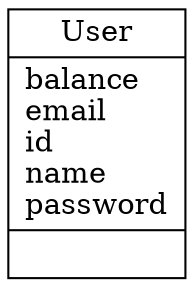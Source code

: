 digraph "classes" {
charset="utf-8"
rankdir=BT
"0" [label="{User|balance\lemail\lid\lname\lpassword\l|}", shape="record"];
}
